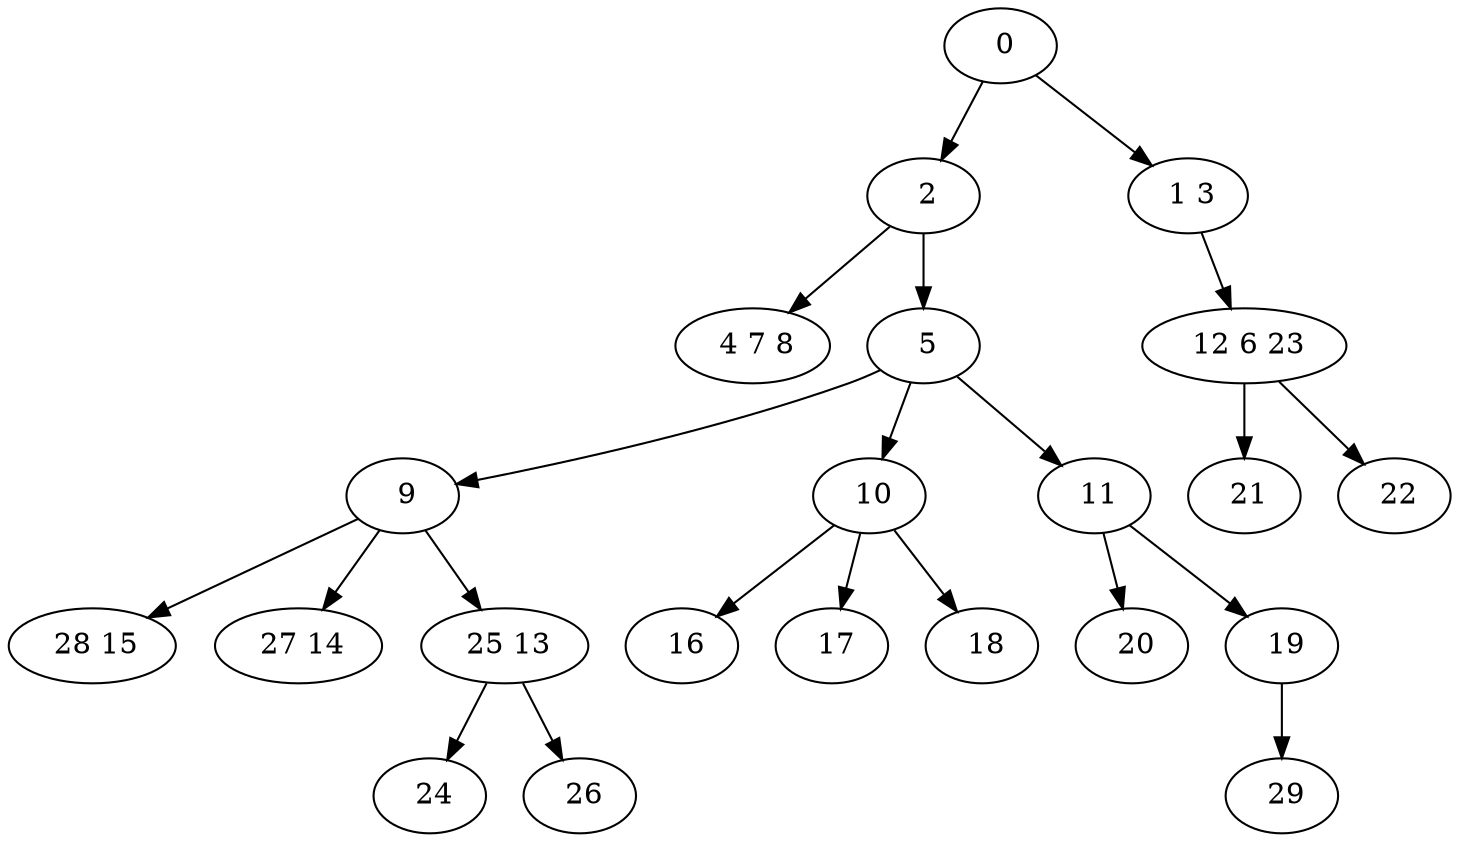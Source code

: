digraph mytree {
" 0" -> " 2";
" 0" -> " 1 3";
" 2" -> " 4 7 8";
" 2" -> " 5";
" 1 3" -> " 12 6 23";
" 12 6 23" -> " 21";
" 12 6 23" -> " 22";
" 4 7 8";
" 5" -> " 9";
" 5" -> " 10";
" 5" -> " 11";
" 9" -> " 28 15";
" 9" -> " 27 14";
" 9" -> " 25 13";
" 10" -> " 16";
" 10" -> " 17";
" 10" -> " 18";
" 11" -> " 20";
" 11" -> " 19";
" 20";
" 28 15";
" 27 14";
" 25 13" -> " 24";
" 25 13" -> " 26";
" 16";
" 17";
" 18";
" 19" -> " 29";
" 29";
" 24";
" 26";
" 21";
" 22";
}

